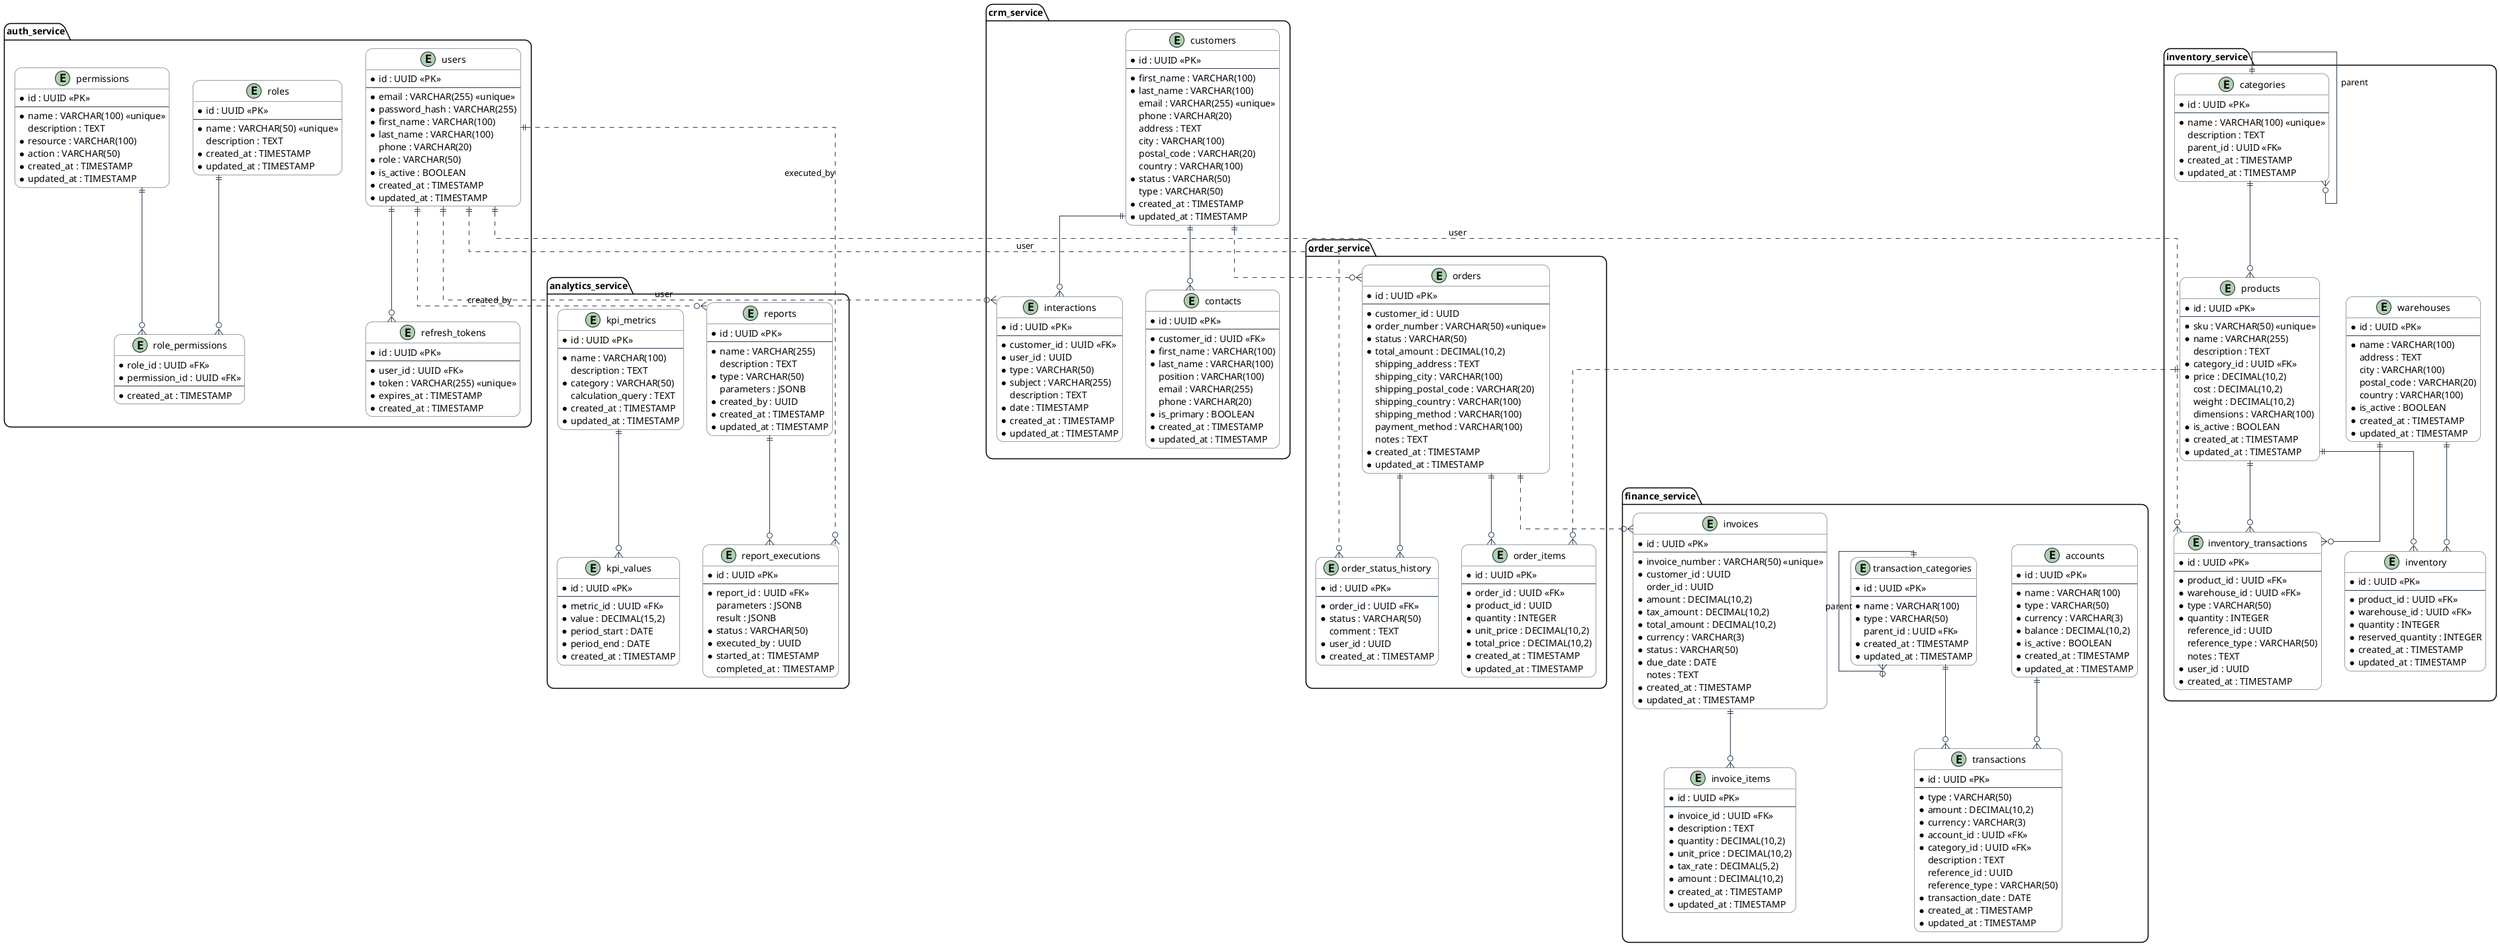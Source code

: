 @startuml Database ER Diagram

' Налаштування стилів
skinparam linetype ortho
skinparam roundcorner 20
skinparam class {
  BackgroundColor White
  ArrowColor #2C3E50
  BorderColor #2C3E50
}

' Схема auth_service
package "auth_service" {
  entity "users" as auth_users {
    * id : UUID <<PK>>
    --
    * email : VARCHAR(255) <<unique>>
    * password_hash : VARCHAR(255)
    * first_name : VARCHAR(100)
    * last_name : VARCHAR(100)
    phone : VARCHAR(20)
    * role : VARCHAR(50)
    * is_active : BOOLEAN
    * created_at : TIMESTAMP
    * updated_at : TIMESTAMP
  }
  
  entity "roles" as auth_roles {
    * id : UUID <<PK>>
    --
    * name : VARCHAR(50) <<unique>>
    description : TEXT
    * created_at : TIMESTAMP
    * updated_at : TIMESTAMP
  }
  
  entity "permissions" as auth_permissions {
    * id : UUID <<PK>>
    --
    * name : VARCHAR(100) <<unique>>
    description : TEXT
    * resource : VARCHAR(100)
    * action : VARCHAR(50)
    * created_at : TIMESTAMP
    * updated_at : TIMESTAMP
  }
  
  entity "role_permissions" as auth_role_permissions {
    * role_id : UUID <<FK>>
    * permission_id : UUID <<FK>>
    --
    * created_at : TIMESTAMP
  }
  
  entity "refresh_tokens" as auth_refresh_tokens {
    * id : UUID <<PK>>
    --
    * user_id : UUID <<FK>>
    * token : VARCHAR(255) <<unique>>
    * expires_at : TIMESTAMP
    * created_at : TIMESTAMP
  }
  
  auth_roles ||--o{ auth_role_permissions
  auth_permissions ||--o{ auth_role_permissions
  auth_users ||--o{ auth_refresh_tokens
}

' Схема crm_service
package "crm_service" {
  entity "customers" as crm_customers {
    * id : UUID <<PK>>
    --
    * first_name : VARCHAR(100)
    * last_name : VARCHAR(100)
    email : VARCHAR(255) <<unique>>
    phone : VARCHAR(20)
    address : TEXT
    city : VARCHAR(100)
    postal_code : VARCHAR(20)
    country : VARCHAR(100)
    * status : VARCHAR(50)
    type : VARCHAR(50)
    * created_at : TIMESTAMP
    * updated_at : TIMESTAMP
  }
  
  entity "contacts" as crm_contacts {
    * id : UUID <<PK>>
    --
    * customer_id : UUID <<FK>>
    * first_name : VARCHAR(100)
    * last_name : VARCHAR(100)
    position : VARCHAR(100)
    email : VARCHAR(255)
    phone : VARCHAR(20)
    * is_primary : BOOLEAN
    * created_at : TIMESTAMP
    * updated_at : TIMESTAMP
  }
  
  entity "interactions" as crm_interactions {
    * id : UUID <<PK>>
    --
    * customer_id : UUID <<FK>>
    * user_id : UUID
    * type : VARCHAR(50)
    * subject : VARCHAR(255)
    description : TEXT
    * date : TIMESTAMP
    * created_at : TIMESTAMP
    * updated_at : TIMESTAMP
  }
  
  crm_customers ||--o{ crm_contacts
  crm_customers ||--o{ crm_interactions
}

' Схема order_service
package "order_service" {
  entity "orders" as order_orders {
    * id : UUID <<PK>>
    --
    * customer_id : UUID
    * order_number : VARCHAR(50) <<unique>>
    * status : VARCHAR(50)
    * total_amount : DECIMAL(10,2)
    shipping_address : TEXT
    shipping_city : VARCHAR(100)
    shipping_postal_code : VARCHAR(20)
    shipping_country : VARCHAR(100)
    shipping_method : VARCHAR(100)
    payment_method : VARCHAR(100)
    notes : TEXT
    * created_at : TIMESTAMP
    * updated_at : TIMESTAMP
  }
  
  entity "order_items" as order_order_items {
    * id : UUID <<PK>>
    --
    * order_id : UUID <<FK>>
    * product_id : UUID
    * quantity : INTEGER
    * unit_price : DECIMAL(10,2)
    * total_price : DECIMAL(10,2)
    * created_at : TIMESTAMP
    * updated_at : TIMESTAMP
  }
  
  entity "order_status_history" as order_status_history {
    * id : UUID <<PK>>
    --
    * order_id : UUID <<FK>>
    * status : VARCHAR(50)
    comment : TEXT
    * user_id : UUID
    * created_at : TIMESTAMP
  }
  
  order_orders ||--o{ order_order_items
  order_orders ||--o{ order_status_history
}

' Схема inventory_service
package "inventory_service" {
  entity "products" as inventory_products {
    * id : UUID <<PK>>
    --
    * sku : VARCHAR(50) <<unique>>
    * name : VARCHAR(255)
    description : TEXT
    * category_id : UUID <<FK>>
    * price : DECIMAL(10,2)
    cost : DECIMAL(10,2)
    weight : DECIMAL(10,2)
    dimensions : VARCHAR(100)
    * is_active : BOOLEAN
    * created_at : TIMESTAMP
    * updated_at : TIMESTAMP
  }
  
  entity "categories" as inventory_categories {
    * id : UUID <<PK>>
    --
    * name : VARCHAR(100) <<unique>>
    description : TEXT
    parent_id : UUID <<FK>>
    * created_at : TIMESTAMP
    * updated_at : TIMESTAMP
  }
  
  entity "inventory" as inventory_inventory {
    * id : UUID <<PK>>
    --
    * product_id : UUID <<FK>>
    * warehouse_id : UUID <<FK>>
    * quantity : INTEGER
    * reserved_quantity : INTEGER
    * created_at : TIMESTAMP
    * updated_at : TIMESTAMP
  }
  
  entity "warehouses" as inventory_warehouses {
    * id : UUID <<PK>>
    --
    * name : VARCHAR(100)
    address : TEXT
    city : VARCHAR(100)
    postal_code : VARCHAR(20)
    country : VARCHAR(100)
    * is_active : BOOLEAN
    * created_at : TIMESTAMP
    * updated_at : TIMESTAMP
  }
  
  entity "inventory_transactions" as inventory_transactions {
    * id : UUID <<PK>>
    --
    * product_id : UUID <<FK>>
    * warehouse_id : UUID <<FK>>
    * type : VARCHAR(50)
    * quantity : INTEGER
    reference_id : UUID
    reference_type : VARCHAR(50)
    notes : TEXT
    * user_id : UUID
    * created_at : TIMESTAMP
  }
  
  inventory_categories ||--o{ inventory_products
  inventory_categories ||--o{ inventory_categories : parent
  inventory_products ||--o{ inventory_inventory
  inventory_warehouses ||--o{ inventory_inventory
  inventory_products ||--o{ inventory_transactions
  inventory_warehouses ||--o{ inventory_transactions
}

' Схема finance_service
package "finance_service" {
  entity "transactions" as finance_transactions {
    * id : UUID <<PK>>
    --
    * type : VARCHAR(50)
    * amount : DECIMAL(10,2)
    * currency : VARCHAR(3)
    * account_id : UUID <<FK>>
    * category_id : UUID <<FK>>
    description : TEXT
    reference_id : UUID
    reference_type : VARCHAR(50)
    * transaction_date : DATE
    * created_at : TIMESTAMP
    * updated_at : TIMESTAMP
  }
  
  entity "accounts" as finance_accounts {
    * id : UUID <<PK>>
    --
    * name : VARCHAR(100)
    * type : VARCHAR(50)
    * currency : VARCHAR(3)
    * balance : DECIMAL(10,2)
    * is_active : BOOLEAN
    * created_at : TIMESTAMP
    * updated_at : TIMESTAMP
  }
  
  entity "transaction_categories" as finance_transaction_categories {
    * id : UUID <<PK>>
    --
    * name : VARCHAR(100)
    * type : VARCHAR(50)
    parent_id : UUID <<FK>>
    * created_at : TIMESTAMP
    * updated_at : TIMESTAMP
  }
  
  entity "invoices" as finance_invoices {
    * id : UUID <<PK>>
    --
    * invoice_number : VARCHAR(50) <<unique>>
    * customer_id : UUID
    order_id : UUID
    * amount : DECIMAL(10,2)
    * tax_amount : DECIMAL(10,2)
    * total_amount : DECIMAL(10,2)
    * currency : VARCHAR(3)
    * status : VARCHAR(50)
    * due_date : DATE
    notes : TEXT
    * created_at : TIMESTAMP
    * updated_at : TIMESTAMP
  }
  
  entity "invoice_items" as finance_invoice_items {
    * id : UUID <<PK>>
    --
    * invoice_id : UUID <<FK>>
    * description : TEXT
    * quantity : DECIMAL(10,2)
    * unit_price : DECIMAL(10,2)
    * tax_rate : DECIMAL(5,2)
    * amount : DECIMAL(10,2)
    * created_at : TIMESTAMP
    * updated_at : TIMESTAMP
  }
  
  finance_accounts ||--o{ finance_transactions
  finance_transaction_categories ||--o{ finance_transactions
  finance_transaction_categories ||--o{ finance_transaction_categories : parent
  finance_invoices ||--o{ finance_invoice_items
}

' Схема analytics_service
package "analytics_service" {
  entity "reports" as analytics_reports {
    * id : UUID <<PK>>
    --
    * name : VARCHAR(255)
    description : TEXT
    * type : VARCHAR(50)
    parameters : JSONB
    * created_by : UUID
    * created_at : TIMESTAMP
    * updated_at : TIMESTAMP
  }
  
  entity "report_executions" as analytics_report_executions {
    * id : UUID <<PK>>
    --
    * report_id : UUID <<FK>>
    parameters : JSONB
    result : JSONB
    * status : VARCHAR(50)
    * executed_by : UUID
    * started_at : TIMESTAMP
    completed_at : TIMESTAMP
  }
  
  entity "kpi_metrics" as analytics_kpi_metrics {
    * id : UUID <<PK>>
    --
    * name : VARCHAR(100)
    description : TEXT
    * category : VARCHAR(50)
    calculation_query : TEXT
    * created_at : TIMESTAMP
    * updated_at : TIMESTAMP
  }
  
  entity "kpi_values" as analytics_kpi_values {
    * id : UUID <<PK>>
    --
    * metric_id : UUID <<FK>>
    * value : DECIMAL(15,2)
    * period_start : DATE
    * period_end : DATE
    * created_at : TIMESTAMP
  }
  
  analytics_reports ||--o{ analytics_report_executions
  analytics_kpi_metrics ||--o{ analytics_kpi_values
}

' Зв'язки між схемами
crm_customers ||..o{ order_orders
order_orders ||..o{ finance_invoices
inventory_products ||..o{ order_order_items
auth_users ||..o{ crm_interactions : user
auth_users ||..o{ order_status_history : user
auth_users ||..o{ inventory_transactions : user
auth_users ||..o{ analytics_reports : created_by
auth_users ||..o{ analytics_report_executions : executed_by

@enduml
